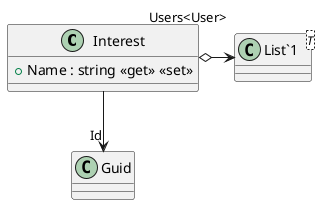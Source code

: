 @startuml
class Interest {
    + Name : string <<get>> <<set>>
}
class "List`1"<T> {
}
Interest --> "Id" Guid
Interest o-> "Users<User>" "List`1"
@enduml
